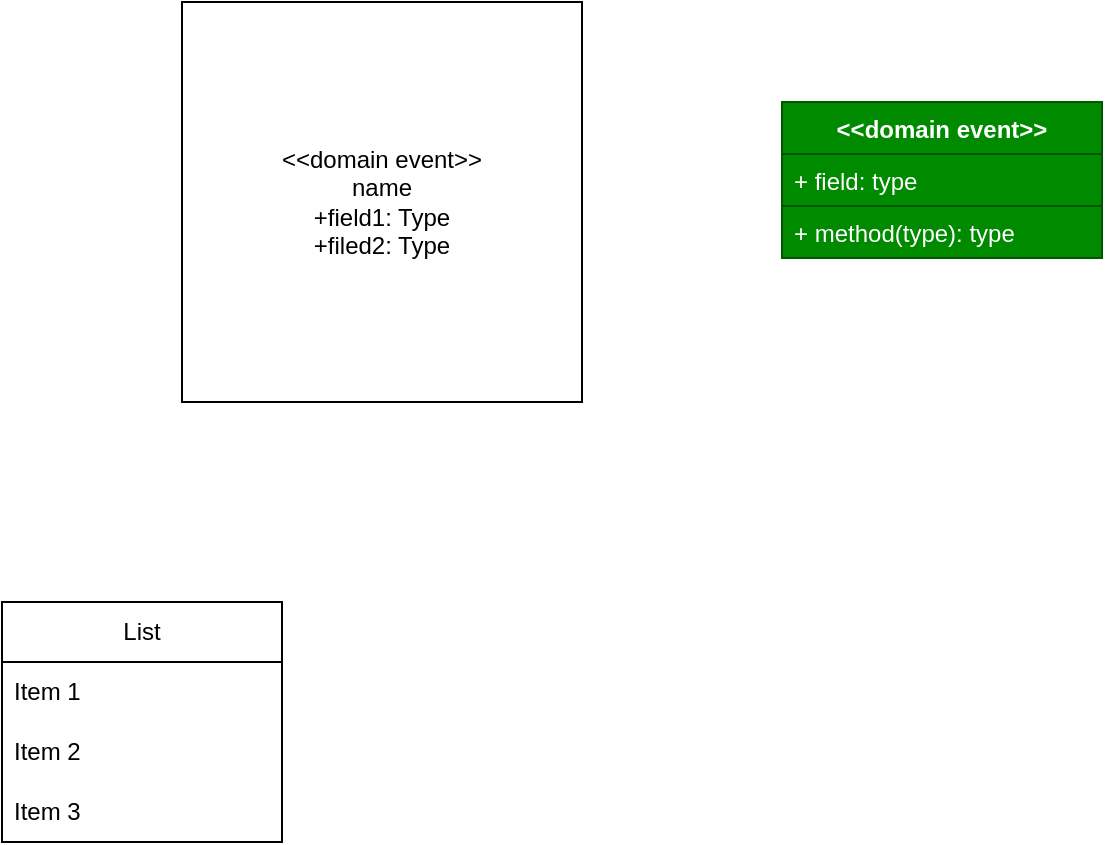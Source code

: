 <mxfile version="23.1.4" type="github">
  <diagram name="Page-1" id="4tOsEFva7EfyPiVqmQkj">
    <mxGraphModel dx="1026" dy="651" grid="1" gridSize="10" guides="1" tooltips="1" connect="1" arrows="1" fold="1" page="1" pageScale="1" pageWidth="850" pageHeight="1100" math="0" shadow="0">
      <root>
        <mxCell id="0" />
        <mxCell id="1" parent="0" />
        <mxCell id="3bLEPvJgmXz5M-kLv61o-2" value="&amp;lt;&amp;lt;domain event&amp;gt;&amp;gt;&lt;br&gt;name&lt;br&gt;+field1: Type&lt;br&gt;+filed2: Type" style="whiteSpace=wrap;html=1;aspect=fixed;" parent="1" vertex="1">
          <mxGeometry x="260" y="180" width="200" height="200" as="geometry" />
        </mxCell>
        <mxCell id="3bLEPvJgmXz5M-kLv61o-7" value="List" style="swimlane;fontStyle=0;childLayout=stackLayout;horizontal=1;startSize=30;horizontalStack=0;resizeParent=1;resizeParentMax=0;resizeLast=0;collapsible=1;marginBottom=0;whiteSpace=wrap;html=1;" parent="1" vertex="1">
          <mxGeometry x="170" y="480" width="140" height="120" as="geometry">
            <mxRectangle x="410" y="470" width="60" height="30" as="alternateBounds" />
          </mxGeometry>
        </mxCell>
        <mxCell id="3bLEPvJgmXz5M-kLv61o-8" value="Item 1" style="text;strokeColor=none;fillColor=none;align=left;verticalAlign=middle;spacingLeft=4;spacingRight=4;overflow=hidden;points=[[0,0.5],[1,0.5]];portConstraint=eastwest;rotatable=0;whiteSpace=wrap;html=1;" parent="3bLEPvJgmXz5M-kLv61o-7" vertex="1">
          <mxGeometry y="30" width="140" height="30" as="geometry" />
        </mxCell>
        <mxCell id="3bLEPvJgmXz5M-kLv61o-9" value="Item 2" style="text;strokeColor=none;fillColor=none;align=left;verticalAlign=middle;spacingLeft=4;spacingRight=4;overflow=hidden;points=[[0,0.5],[1,0.5]];portConstraint=eastwest;rotatable=0;whiteSpace=wrap;html=1;" parent="3bLEPvJgmXz5M-kLv61o-7" vertex="1">
          <mxGeometry y="60" width="140" height="30" as="geometry" />
        </mxCell>
        <mxCell id="3bLEPvJgmXz5M-kLv61o-10" value="Item 3" style="text;strokeColor=none;fillColor=none;align=left;verticalAlign=middle;spacingLeft=4;spacingRight=4;overflow=hidden;points=[[0,0.5],[1,0.5]];portConstraint=eastwest;rotatable=0;whiteSpace=wrap;html=1;" parent="3bLEPvJgmXz5M-kLv61o-7" vertex="1">
          <mxGeometry y="90" width="140" height="30" as="geometry" />
        </mxCell>
        <mxCell id="B07nHMKZOLowz1ZNBufi-1" value="&amp;lt;&amp;lt;domain event&amp;gt;&amp;gt;" style="swimlane;fontStyle=1;align=center;verticalAlign=top;childLayout=stackLayout;horizontal=1;startSize=26;horizontalStack=0;resizeParent=1;resizeParentMax=0;resizeLast=0;collapsible=1;marginBottom=0;whiteSpace=wrap;html=1;fillColor=#008a00;fontColor=#ffffff;strokeColor=#005700;" vertex="1" parent="1">
          <mxGeometry x="560" y="230" width="160" height="78" as="geometry" />
        </mxCell>
        <mxCell id="B07nHMKZOLowz1ZNBufi-2" value="+ field: type" style="text;strokeColor=#005700;fillColor=#008a00;align=left;verticalAlign=top;spacingLeft=4;spacingRight=4;overflow=hidden;rotatable=0;points=[[0,0.5],[1,0.5]];portConstraint=eastwest;whiteSpace=wrap;html=1;fontColor=#ffffff;" vertex="1" parent="B07nHMKZOLowz1ZNBufi-1">
          <mxGeometry y="26" width="160" height="26" as="geometry" />
        </mxCell>
        <mxCell id="B07nHMKZOLowz1ZNBufi-4" value="+ method(type): type" style="text;strokeColor=#005700;fillColor=#008a00;align=left;verticalAlign=top;spacingLeft=4;spacingRight=4;overflow=hidden;rotatable=0;points=[[0,0.5],[1,0.5]];portConstraint=eastwest;whiteSpace=wrap;html=1;fontColor=#ffffff;" vertex="1" parent="B07nHMKZOLowz1ZNBufi-1">
          <mxGeometry y="52" width="160" height="26" as="geometry" />
        </mxCell>
      </root>
    </mxGraphModel>
  </diagram>
</mxfile>
